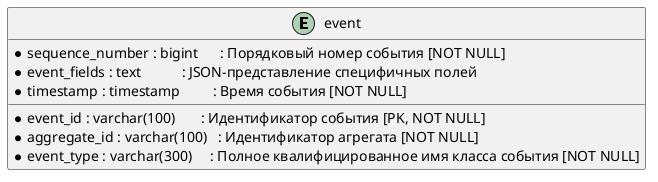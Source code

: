@startuml
entity "event" as event {
  * event_id : varchar(100)       : Идентификатор события [PK, NOT NULL]
  * sequence_number : bigint      : Порядковый номер события [NOT NULL]
  * aggregate_id : varchar(100)   : Идентификатор агрегата [NOT NULL]
  * event_type : varchar(300)     : Полное квалифицированное имя класса события [NOT NULL]
  * event_fields : text           : JSON-представление специфичных полей
  * timestamp : timestamp         : Время события [NOT NULL]
}
@enduml
